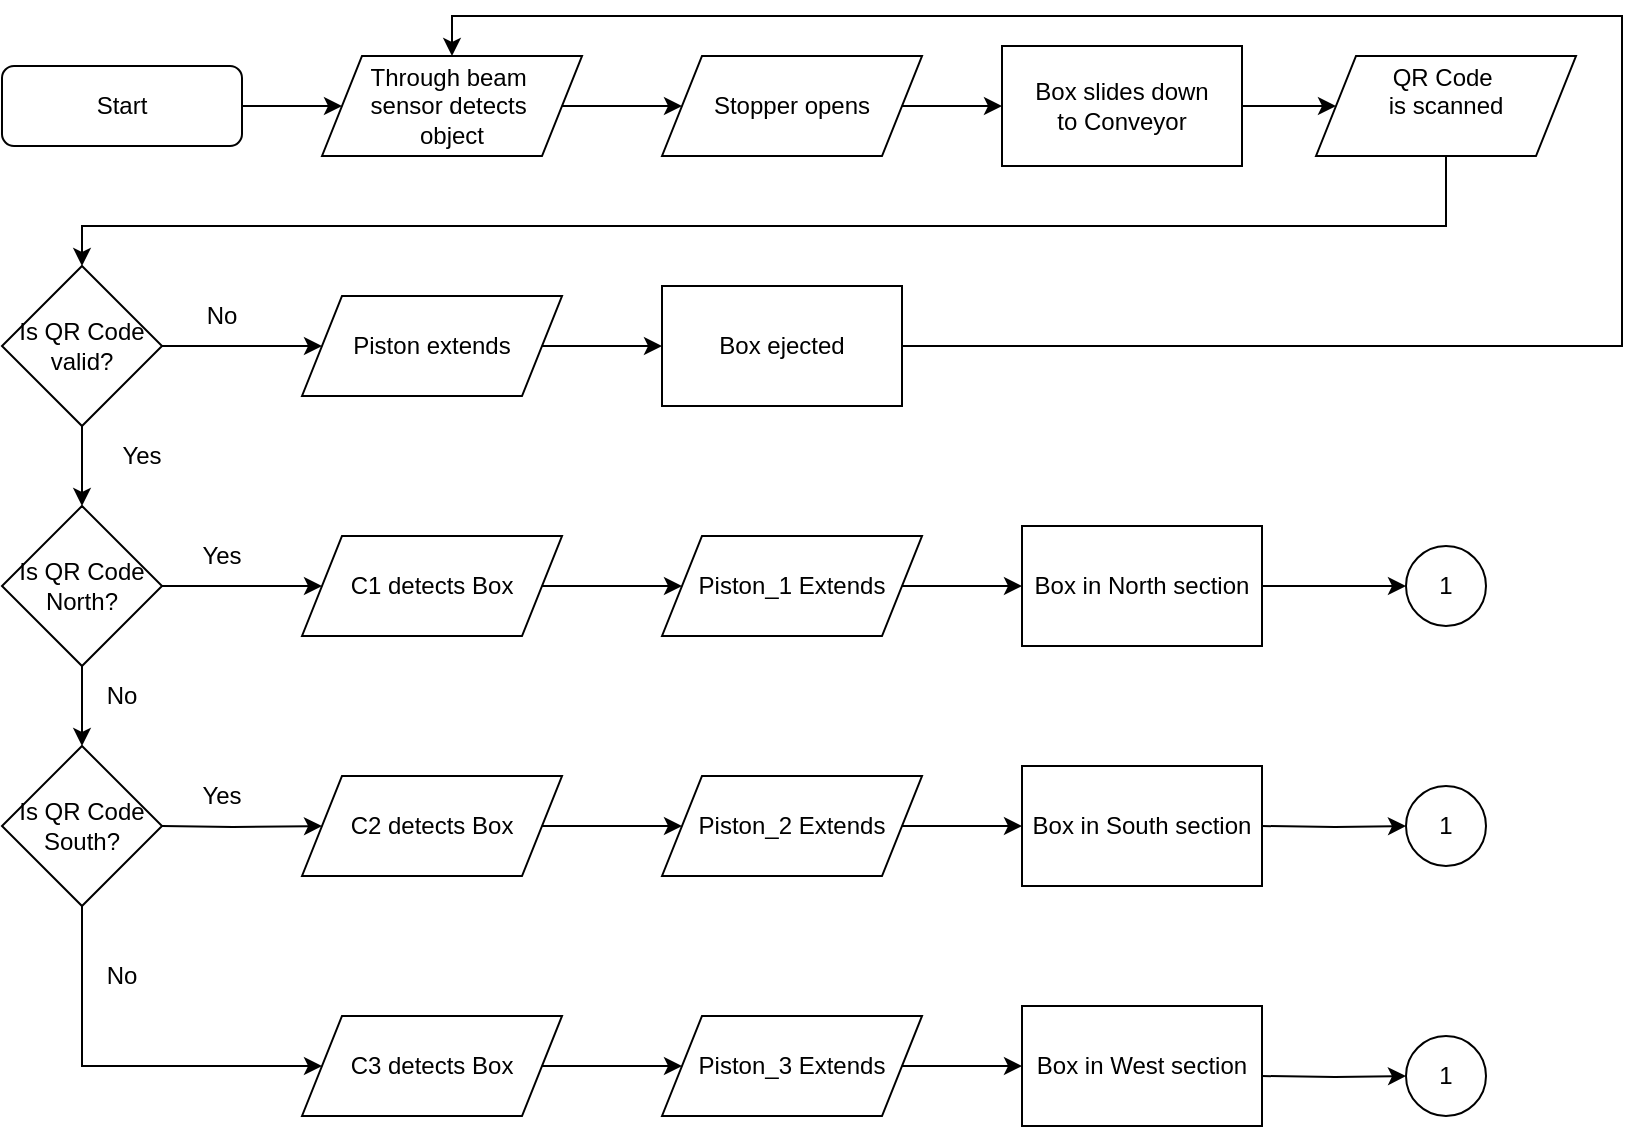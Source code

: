 <mxfile version="24.7.14">
  <diagram id="C5RBs43oDa-KdzZeNtuy" name="Page-1">
    <mxGraphModel dx="1009" dy="507" grid="1" gridSize="10" guides="1" tooltips="1" connect="1" arrows="1" fold="1" page="1" pageScale="1" pageWidth="827" pageHeight="1169" math="0" shadow="0">
      <root>
        <mxCell id="WIyWlLk6GJQsqaUBKTNV-0" />
        <mxCell id="WIyWlLk6GJQsqaUBKTNV-1" parent="WIyWlLk6GJQsqaUBKTNV-0" />
        <mxCell id="HDDq8H93w2WPMRreEl1R-1" style="edgeStyle=orthogonalEdgeStyle;rounded=0;orthogonalLoop=1;jettySize=auto;html=1;entryX=0;entryY=0.5;entryDx=0;entryDy=0;" edge="1" parent="WIyWlLk6GJQsqaUBKTNV-1" source="WIyWlLk6GJQsqaUBKTNV-3" target="HDDq8H93w2WPMRreEl1R-0">
          <mxGeometry relative="1" as="geometry" />
        </mxCell>
        <mxCell id="WIyWlLk6GJQsqaUBKTNV-3" value="Start" style="rounded=1;whiteSpace=wrap;html=1;fontSize=12;glass=0;strokeWidth=1;shadow=0;" parent="WIyWlLk6GJQsqaUBKTNV-1" vertex="1">
          <mxGeometry x="40" y="60" width="120" height="40" as="geometry" />
        </mxCell>
        <mxCell id="HDDq8H93w2WPMRreEl1R-3" style="edgeStyle=orthogonalEdgeStyle;rounded=0;orthogonalLoop=1;jettySize=auto;html=1;entryX=0;entryY=0.5;entryDx=0;entryDy=0;" edge="1" parent="WIyWlLk6GJQsqaUBKTNV-1" source="HDDq8H93w2WPMRreEl1R-0" target="HDDq8H93w2WPMRreEl1R-2">
          <mxGeometry relative="1" as="geometry" />
        </mxCell>
        <mxCell id="HDDq8H93w2WPMRreEl1R-0" value="Through beam&amp;nbsp;&lt;div&gt;sensor detects&amp;nbsp;&lt;/div&gt;&lt;div&gt;object&lt;/div&gt;" style="shape=parallelogram;perimeter=parallelogramPerimeter;whiteSpace=wrap;html=1;fixedSize=1;" vertex="1" parent="WIyWlLk6GJQsqaUBKTNV-1">
          <mxGeometry x="200" y="55" width="130" height="50" as="geometry" />
        </mxCell>
        <mxCell id="HDDq8H93w2WPMRreEl1R-6" style="edgeStyle=orthogonalEdgeStyle;rounded=0;orthogonalLoop=1;jettySize=auto;html=1;entryX=0;entryY=0.5;entryDx=0;entryDy=0;" edge="1" parent="WIyWlLk6GJQsqaUBKTNV-1" source="HDDq8H93w2WPMRreEl1R-2" target="HDDq8H93w2WPMRreEl1R-5">
          <mxGeometry relative="1" as="geometry" />
        </mxCell>
        <mxCell id="HDDq8H93w2WPMRreEl1R-2" value="Stopper opens" style="shape=parallelogram;perimeter=parallelogramPerimeter;whiteSpace=wrap;html=1;fixedSize=1;" vertex="1" parent="WIyWlLk6GJQsqaUBKTNV-1">
          <mxGeometry x="370" y="55" width="130" height="50" as="geometry" />
        </mxCell>
        <mxCell id="HDDq8H93w2WPMRreEl1R-8" style="edgeStyle=orthogonalEdgeStyle;rounded=0;orthogonalLoop=1;jettySize=auto;html=1;" edge="1" parent="WIyWlLk6GJQsqaUBKTNV-1" source="HDDq8H93w2WPMRreEl1R-5" target="HDDq8H93w2WPMRreEl1R-7">
          <mxGeometry relative="1" as="geometry" />
        </mxCell>
        <mxCell id="HDDq8H93w2WPMRreEl1R-5" value="Box slides down&lt;div&gt;to Conveyor&lt;/div&gt;" style="rounded=0;whiteSpace=wrap;html=1;" vertex="1" parent="WIyWlLk6GJQsqaUBKTNV-1">
          <mxGeometry x="540" y="50" width="120" height="60" as="geometry" />
        </mxCell>
        <mxCell id="HDDq8H93w2WPMRreEl1R-9" style="edgeStyle=orthogonalEdgeStyle;rounded=0;orthogonalLoop=1;jettySize=auto;html=1;entryX=0.5;entryY=0;entryDx=0;entryDy=0;" edge="1" parent="WIyWlLk6GJQsqaUBKTNV-1" source="HDDq8H93w2WPMRreEl1R-7" target="HDDq8H93w2WPMRreEl1R-10">
          <mxGeometry relative="1" as="geometry">
            <mxPoint x="40" y="200" as="targetPoint" />
            <Array as="points">
              <mxPoint x="762" y="140" />
              <mxPoint x="80" y="140" />
            </Array>
          </mxGeometry>
        </mxCell>
        <mxCell id="HDDq8H93w2WPMRreEl1R-7" value="QR Code&amp;nbsp;&lt;div&gt;is scanned&lt;div&gt;&lt;br&gt;&lt;/div&gt;&lt;/div&gt;" style="shape=parallelogram;perimeter=parallelogramPerimeter;whiteSpace=wrap;html=1;fixedSize=1;" vertex="1" parent="WIyWlLk6GJQsqaUBKTNV-1">
          <mxGeometry x="697" y="55" width="130" height="50" as="geometry" />
        </mxCell>
        <mxCell id="HDDq8H93w2WPMRreEl1R-13" style="edgeStyle=orthogonalEdgeStyle;rounded=0;orthogonalLoop=1;jettySize=auto;html=1;entryX=0;entryY=0.5;entryDx=0;entryDy=0;" edge="1" parent="WIyWlLk6GJQsqaUBKTNV-1" source="HDDq8H93w2WPMRreEl1R-10" target="HDDq8H93w2WPMRreEl1R-12">
          <mxGeometry relative="1" as="geometry" />
        </mxCell>
        <mxCell id="HDDq8H93w2WPMRreEl1R-21" style="edgeStyle=orthogonalEdgeStyle;rounded=0;orthogonalLoop=1;jettySize=auto;html=1;entryX=0.5;entryY=0;entryDx=0;entryDy=0;" edge="1" parent="WIyWlLk6GJQsqaUBKTNV-1" source="HDDq8H93w2WPMRreEl1R-10" target="HDDq8H93w2WPMRreEl1R-20">
          <mxGeometry relative="1" as="geometry" />
        </mxCell>
        <mxCell id="HDDq8H93w2WPMRreEl1R-10" value="Is QR Code valid?" style="rhombus;whiteSpace=wrap;html=1;" vertex="1" parent="WIyWlLk6GJQsqaUBKTNV-1">
          <mxGeometry x="40" y="160" width="80" height="80" as="geometry" />
        </mxCell>
        <mxCell id="HDDq8H93w2WPMRreEl1R-16" style="edgeStyle=orthogonalEdgeStyle;rounded=0;orthogonalLoop=1;jettySize=auto;html=1;entryX=0;entryY=0.5;entryDx=0;entryDy=0;" edge="1" parent="WIyWlLk6GJQsqaUBKTNV-1" source="HDDq8H93w2WPMRreEl1R-12" target="HDDq8H93w2WPMRreEl1R-15">
          <mxGeometry relative="1" as="geometry" />
        </mxCell>
        <mxCell id="HDDq8H93w2WPMRreEl1R-12" value="Piston extends" style="shape=parallelogram;perimeter=parallelogramPerimeter;whiteSpace=wrap;html=1;fixedSize=1;" vertex="1" parent="WIyWlLk6GJQsqaUBKTNV-1">
          <mxGeometry x="190" y="175" width="130" height="50" as="geometry" />
        </mxCell>
        <mxCell id="HDDq8H93w2WPMRreEl1R-17" style="edgeStyle=orthogonalEdgeStyle;rounded=0;orthogonalLoop=1;jettySize=auto;html=1;entryX=0.5;entryY=0;entryDx=0;entryDy=0;" edge="1" parent="WIyWlLk6GJQsqaUBKTNV-1" source="HDDq8H93w2WPMRreEl1R-15" target="HDDq8H93w2WPMRreEl1R-0">
          <mxGeometry relative="1" as="geometry">
            <Array as="points">
              <mxPoint x="850" y="200" />
              <mxPoint x="850" y="35" />
              <mxPoint x="265" y="35" />
            </Array>
          </mxGeometry>
        </mxCell>
        <mxCell id="HDDq8H93w2WPMRreEl1R-15" value="Box ejected" style="rounded=0;whiteSpace=wrap;html=1;" vertex="1" parent="WIyWlLk6GJQsqaUBKTNV-1">
          <mxGeometry x="370" y="170" width="120" height="60" as="geometry" />
        </mxCell>
        <mxCell id="HDDq8H93w2WPMRreEl1R-25" style="edgeStyle=orthogonalEdgeStyle;rounded=0;orthogonalLoop=1;jettySize=auto;html=1;entryX=0.5;entryY=0;entryDx=0;entryDy=0;" edge="1" parent="WIyWlLk6GJQsqaUBKTNV-1" source="HDDq8H93w2WPMRreEl1R-20" target="HDDq8H93w2WPMRreEl1R-23">
          <mxGeometry relative="1" as="geometry" />
        </mxCell>
        <mxCell id="HDDq8H93w2WPMRreEl1R-29" style="edgeStyle=orthogonalEdgeStyle;rounded=0;orthogonalLoop=1;jettySize=auto;html=1;entryX=0;entryY=0.5;entryDx=0;entryDy=0;" edge="1" parent="WIyWlLk6GJQsqaUBKTNV-1" source="HDDq8H93w2WPMRreEl1R-20" target="HDDq8H93w2WPMRreEl1R-27">
          <mxGeometry relative="1" as="geometry" />
        </mxCell>
        <mxCell id="HDDq8H93w2WPMRreEl1R-20" value="Is QR Code&lt;div&gt;North?&lt;/div&gt;" style="rhombus;whiteSpace=wrap;html=1;" vertex="1" parent="WIyWlLk6GJQsqaUBKTNV-1">
          <mxGeometry x="40" y="280" width="80" height="80" as="geometry" />
        </mxCell>
        <mxCell id="HDDq8H93w2WPMRreEl1R-64" style="edgeStyle=orthogonalEdgeStyle;rounded=0;orthogonalLoop=1;jettySize=auto;html=1;exitX=0.5;exitY=1;exitDx=0;exitDy=0;entryX=0;entryY=0.5;entryDx=0;entryDy=0;" edge="1" parent="WIyWlLk6GJQsqaUBKTNV-1" source="HDDq8H93w2WPMRreEl1R-23" target="HDDq8H93w2WPMRreEl1R-42">
          <mxGeometry relative="1" as="geometry">
            <Array as="points">
              <mxPoint x="80" y="560" />
            </Array>
          </mxGeometry>
        </mxCell>
        <mxCell id="HDDq8H93w2WPMRreEl1R-23" value="Is QR Code&lt;div&gt;South?&lt;/div&gt;" style="rhombus;whiteSpace=wrap;html=1;" vertex="1" parent="WIyWlLk6GJQsqaUBKTNV-1">
          <mxGeometry x="40" y="400" width="80" height="80" as="geometry" />
        </mxCell>
        <mxCell id="HDDq8H93w2WPMRreEl1R-30" style="edgeStyle=orthogonalEdgeStyle;rounded=0;orthogonalLoop=1;jettySize=auto;html=1;entryX=0;entryY=0.5;entryDx=0;entryDy=0;" edge="1" parent="WIyWlLk6GJQsqaUBKTNV-1" source="HDDq8H93w2WPMRreEl1R-27" target="HDDq8H93w2WPMRreEl1R-28">
          <mxGeometry relative="1" as="geometry" />
        </mxCell>
        <mxCell id="HDDq8H93w2WPMRreEl1R-27" value="C1 detects Box" style="shape=parallelogram;perimeter=parallelogramPerimeter;whiteSpace=wrap;html=1;fixedSize=1;" vertex="1" parent="WIyWlLk6GJQsqaUBKTNV-1">
          <mxGeometry x="190" y="295" width="130" height="50" as="geometry" />
        </mxCell>
        <mxCell id="HDDq8H93w2WPMRreEl1R-50" style="edgeStyle=orthogonalEdgeStyle;rounded=0;orthogonalLoop=1;jettySize=auto;html=1;" edge="1" parent="WIyWlLk6GJQsqaUBKTNV-1" source="HDDq8H93w2WPMRreEl1R-28" target="HDDq8H93w2WPMRreEl1R-45">
          <mxGeometry relative="1" as="geometry" />
        </mxCell>
        <mxCell id="HDDq8H93w2WPMRreEl1R-28" value="Piston_1 Extends" style="shape=parallelogram;perimeter=parallelogramPerimeter;whiteSpace=wrap;html=1;fixedSize=1;" vertex="1" parent="WIyWlLk6GJQsqaUBKTNV-1">
          <mxGeometry x="370" y="295" width="130" height="50" as="geometry" />
        </mxCell>
        <mxCell id="HDDq8H93w2WPMRreEl1R-32" style="edgeStyle=orthogonalEdgeStyle;rounded=0;orthogonalLoop=1;jettySize=auto;html=1;entryX=0;entryY=0.5;entryDx=0;entryDy=0;" edge="1" target="HDDq8H93w2WPMRreEl1R-34" parent="WIyWlLk6GJQsqaUBKTNV-1">
          <mxGeometry relative="1" as="geometry">
            <mxPoint x="120" y="440" as="sourcePoint" />
          </mxGeometry>
        </mxCell>
        <mxCell id="HDDq8H93w2WPMRreEl1R-33" style="edgeStyle=orthogonalEdgeStyle;rounded=0;orthogonalLoop=1;jettySize=auto;html=1;entryX=0;entryY=0.5;entryDx=0;entryDy=0;" edge="1" source="HDDq8H93w2WPMRreEl1R-34" target="HDDq8H93w2WPMRreEl1R-35" parent="WIyWlLk6GJQsqaUBKTNV-1">
          <mxGeometry relative="1" as="geometry" />
        </mxCell>
        <mxCell id="HDDq8H93w2WPMRreEl1R-34" value="C2 detects Box" style="shape=parallelogram;perimeter=parallelogramPerimeter;whiteSpace=wrap;html=1;fixedSize=1;" vertex="1" parent="WIyWlLk6GJQsqaUBKTNV-1">
          <mxGeometry x="190" y="415" width="130" height="50" as="geometry" />
        </mxCell>
        <mxCell id="HDDq8H93w2WPMRreEl1R-49" style="edgeStyle=orthogonalEdgeStyle;rounded=0;orthogonalLoop=1;jettySize=auto;html=1;" edge="1" parent="WIyWlLk6GJQsqaUBKTNV-1" source="HDDq8H93w2WPMRreEl1R-35" target="HDDq8H93w2WPMRreEl1R-46">
          <mxGeometry relative="1" as="geometry" />
        </mxCell>
        <mxCell id="HDDq8H93w2WPMRreEl1R-35" value="Piston_2 Extends" style="shape=parallelogram;perimeter=parallelogramPerimeter;whiteSpace=wrap;html=1;fixedSize=1;" vertex="1" parent="WIyWlLk6GJQsqaUBKTNV-1">
          <mxGeometry x="370" y="415" width="130" height="50" as="geometry" />
        </mxCell>
        <mxCell id="HDDq8H93w2WPMRreEl1R-41" style="edgeStyle=orthogonalEdgeStyle;rounded=0;orthogonalLoop=1;jettySize=auto;html=1;entryX=0;entryY=0.5;entryDx=0;entryDy=0;" edge="1" source="HDDq8H93w2WPMRreEl1R-42" target="HDDq8H93w2WPMRreEl1R-43" parent="WIyWlLk6GJQsqaUBKTNV-1">
          <mxGeometry relative="1" as="geometry" />
        </mxCell>
        <mxCell id="HDDq8H93w2WPMRreEl1R-42" value="C3 detects Box" style="shape=parallelogram;perimeter=parallelogramPerimeter;whiteSpace=wrap;html=1;fixedSize=1;" vertex="1" parent="WIyWlLk6GJQsqaUBKTNV-1">
          <mxGeometry x="190" y="535" width="130" height="50" as="geometry" />
        </mxCell>
        <mxCell id="HDDq8H93w2WPMRreEl1R-48" style="edgeStyle=orthogonalEdgeStyle;rounded=0;orthogonalLoop=1;jettySize=auto;html=1;entryX=0;entryY=0.5;entryDx=0;entryDy=0;" edge="1" parent="WIyWlLk6GJQsqaUBKTNV-1" source="HDDq8H93w2WPMRreEl1R-43" target="HDDq8H93w2WPMRreEl1R-47">
          <mxGeometry relative="1" as="geometry" />
        </mxCell>
        <mxCell id="HDDq8H93w2WPMRreEl1R-43" value="Piston_3 Extends" style="shape=parallelogram;perimeter=parallelogramPerimeter;whiteSpace=wrap;html=1;fixedSize=1;" vertex="1" parent="WIyWlLk6GJQsqaUBKTNV-1">
          <mxGeometry x="370" y="535" width="130" height="50" as="geometry" />
        </mxCell>
        <mxCell id="HDDq8H93w2WPMRreEl1R-52" style="edgeStyle=orthogonalEdgeStyle;rounded=0;orthogonalLoop=1;jettySize=auto;html=1;entryX=0;entryY=0.5;entryDx=0;entryDy=0;" edge="1" parent="WIyWlLk6GJQsqaUBKTNV-1" source="HDDq8H93w2WPMRreEl1R-45" target="HDDq8H93w2WPMRreEl1R-51">
          <mxGeometry relative="1" as="geometry" />
        </mxCell>
        <mxCell id="HDDq8H93w2WPMRreEl1R-45" value="Box in North section" style="rounded=0;whiteSpace=wrap;html=1;" vertex="1" parent="WIyWlLk6GJQsqaUBKTNV-1">
          <mxGeometry x="550" y="290" width="120" height="60" as="geometry" />
        </mxCell>
        <mxCell id="HDDq8H93w2WPMRreEl1R-46" value="Box in South section" style="rounded=0;whiteSpace=wrap;html=1;" vertex="1" parent="WIyWlLk6GJQsqaUBKTNV-1">
          <mxGeometry x="550" y="410" width="120" height="60" as="geometry" />
        </mxCell>
        <mxCell id="HDDq8H93w2WPMRreEl1R-47" value="Box in West section" style="rounded=0;whiteSpace=wrap;html=1;" vertex="1" parent="WIyWlLk6GJQsqaUBKTNV-1">
          <mxGeometry x="550" y="530" width="120" height="60" as="geometry" />
        </mxCell>
        <mxCell id="HDDq8H93w2WPMRreEl1R-51" value="1" style="ellipse;whiteSpace=wrap;html=1;aspect=fixed;" vertex="1" parent="WIyWlLk6GJQsqaUBKTNV-1">
          <mxGeometry x="742" y="300" width="40" height="40" as="geometry" />
        </mxCell>
        <mxCell id="HDDq8H93w2WPMRreEl1R-53" style="edgeStyle=orthogonalEdgeStyle;rounded=0;orthogonalLoop=1;jettySize=auto;html=1;entryX=0;entryY=0.5;entryDx=0;entryDy=0;" edge="1" target="HDDq8H93w2WPMRreEl1R-54" parent="WIyWlLk6GJQsqaUBKTNV-1">
          <mxGeometry relative="1" as="geometry">
            <mxPoint x="670" y="440" as="sourcePoint" />
          </mxGeometry>
        </mxCell>
        <mxCell id="HDDq8H93w2WPMRreEl1R-54" value="1" style="ellipse;whiteSpace=wrap;html=1;aspect=fixed;" vertex="1" parent="WIyWlLk6GJQsqaUBKTNV-1">
          <mxGeometry x="742" y="420" width="40" height="40" as="geometry" />
        </mxCell>
        <mxCell id="HDDq8H93w2WPMRreEl1R-55" style="edgeStyle=orthogonalEdgeStyle;rounded=0;orthogonalLoop=1;jettySize=auto;html=1;entryX=0;entryY=0.5;entryDx=0;entryDy=0;" edge="1" target="HDDq8H93w2WPMRreEl1R-56" parent="WIyWlLk6GJQsqaUBKTNV-1">
          <mxGeometry relative="1" as="geometry">
            <mxPoint x="670" y="565" as="sourcePoint" />
          </mxGeometry>
        </mxCell>
        <mxCell id="HDDq8H93w2WPMRreEl1R-56" value="1" style="ellipse;whiteSpace=wrap;html=1;aspect=fixed;" vertex="1" parent="WIyWlLk6GJQsqaUBKTNV-1">
          <mxGeometry x="742" y="545" width="40" height="40" as="geometry" />
        </mxCell>
        <mxCell id="HDDq8H93w2WPMRreEl1R-57" value="No" style="text;html=1;align=center;verticalAlign=middle;whiteSpace=wrap;rounded=0;" vertex="1" parent="WIyWlLk6GJQsqaUBKTNV-1">
          <mxGeometry x="120" y="170" width="60" height="30" as="geometry" />
        </mxCell>
        <mxCell id="HDDq8H93w2WPMRreEl1R-58" value="No" style="text;html=1;align=center;verticalAlign=middle;whiteSpace=wrap;rounded=0;" vertex="1" parent="WIyWlLk6GJQsqaUBKTNV-1">
          <mxGeometry x="70" y="360" width="60" height="30" as="geometry" />
        </mxCell>
        <mxCell id="HDDq8H93w2WPMRreEl1R-59" value="No" style="text;html=1;align=center;verticalAlign=middle;whiteSpace=wrap;rounded=0;" vertex="1" parent="WIyWlLk6GJQsqaUBKTNV-1">
          <mxGeometry x="70" y="500" width="60" height="30" as="geometry" />
        </mxCell>
        <mxCell id="HDDq8H93w2WPMRreEl1R-61" value="Yes" style="text;html=1;align=center;verticalAlign=middle;whiteSpace=wrap;rounded=0;" vertex="1" parent="WIyWlLk6GJQsqaUBKTNV-1">
          <mxGeometry x="80" y="240" width="60" height="30" as="geometry" />
        </mxCell>
        <mxCell id="HDDq8H93w2WPMRreEl1R-62" value="Yes" style="text;html=1;align=center;verticalAlign=middle;whiteSpace=wrap;rounded=0;" vertex="1" parent="WIyWlLk6GJQsqaUBKTNV-1">
          <mxGeometry x="120" y="290" width="60" height="30" as="geometry" />
        </mxCell>
        <mxCell id="HDDq8H93w2WPMRreEl1R-63" value="Yes" style="text;html=1;align=center;verticalAlign=middle;whiteSpace=wrap;rounded=0;" vertex="1" parent="WIyWlLk6GJQsqaUBKTNV-1">
          <mxGeometry x="120" y="410" width="60" height="30" as="geometry" />
        </mxCell>
      </root>
    </mxGraphModel>
  </diagram>
</mxfile>
